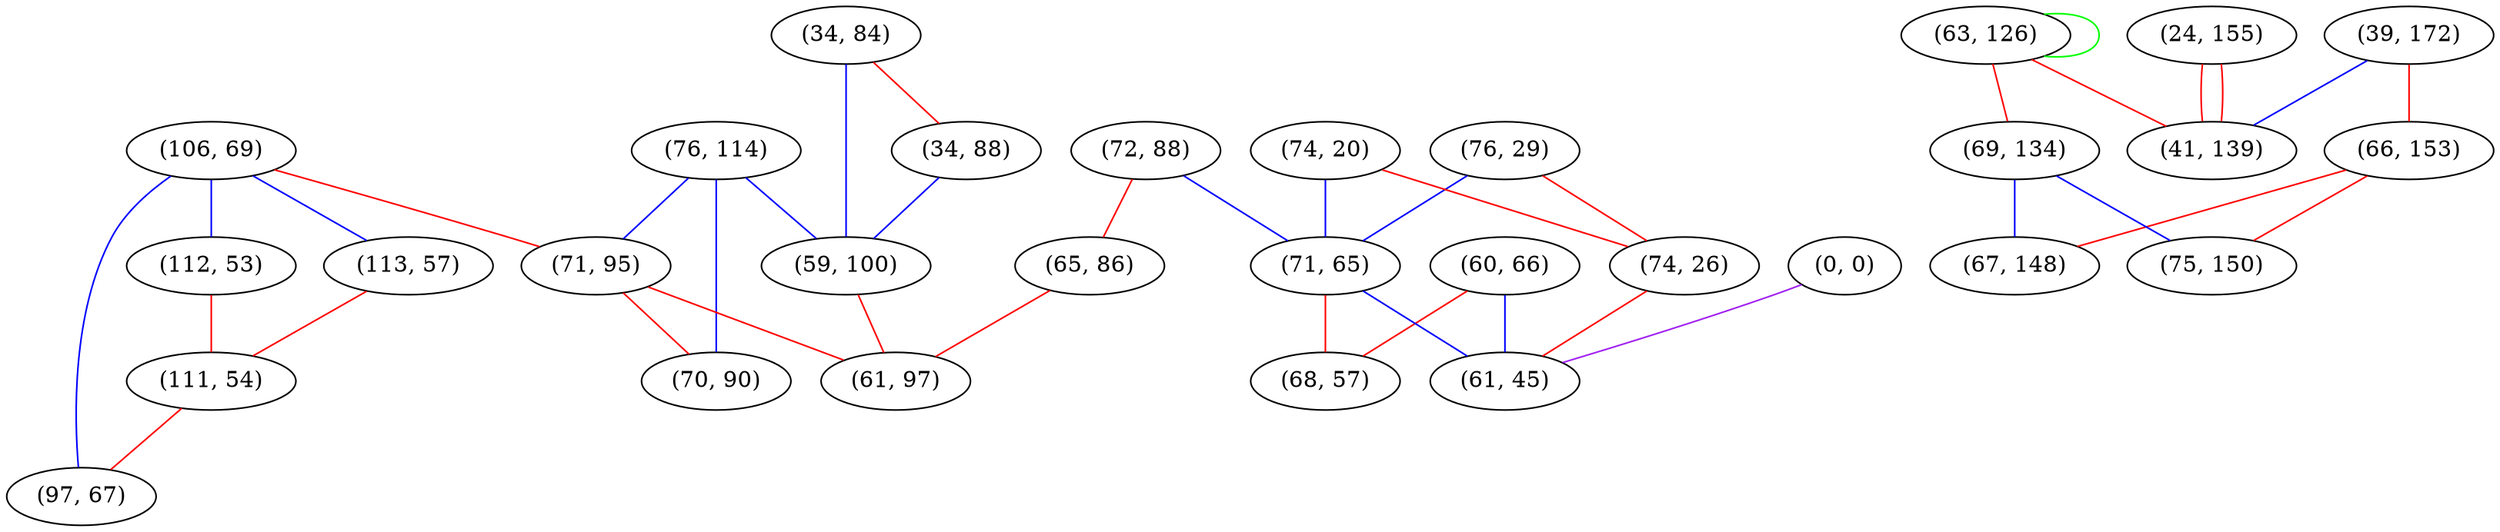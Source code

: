 graph "" {
"(106, 69)";
"(60, 66)";
"(112, 53)";
"(113, 57)";
"(76, 29)";
"(63, 126)";
"(72, 88)";
"(76, 114)";
"(24, 155)";
"(34, 84)";
"(39, 172)";
"(74, 20)";
"(66, 153)";
"(34, 88)";
"(111, 54)";
"(0, 0)";
"(71, 65)";
"(69, 134)";
"(41, 139)";
"(59, 100)";
"(71, 95)";
"(74, 26)";
"(70, 90)";
"(65, 86)";
"(67, 148)";
"(97, 67)";
"(75, 150)";
"(61, 97)";
"(68, 57)";
"(61, 45)";
"(106, 69)" -- "(97, 67)"  [color=blue, key=0, weight=3];
"(106, 69)" -- "(112, 53)"  [color=blue, key=0, weight=3];
"(106, 69)" -- "(71, 95)"  [color=red, key=0, weight=1];
"(106, 69)" -- "(113, 57)"  [color=blue, key=0, weight=3];
"(60, 66)" -- "(68, 57)"  [color=red, key=0, weight=1];
"(60, 66)" -- "(61, 45)"  [color=blue, key=0, weight=3];
"(112, 53)" -- "(111, 54)"  [color=red, key=0, weight=1];
"(113, 57)" -- "(111, 54)"  [color=red, key=0, weight=1];
"(76, 29)" -- "(71, 65)"  [color=blue, key=0, weight=3];
"(76, 29)" -- "(74, 26)"  [color=red, key=0, weight=1];
"(63, 126)" -- "(69, 134)"  [color=red, key=0, weight=1];
"(63, 126)" -- "(63, 126)"  [color=green, key=0, weight=2];
"(63, 126)" -- "(41, 139)"  [color=red, key=0, weight=1];
"(72, 88)" -- "(65, 86)"  [color=red, key=0, weight=1];
"(72, 88)" -- "(71, 65)"  [color=blue, key=0, weight=3];
"(76, 114)" -- "(70, 90)"  [color=blue, key=0, weight=3];
"(76, 114)" -- "(59, 100)"  [color=blue, key=0, weight=3];
"(76, 114)" -- "(71, 95)"  [color=blue, key=0, weight=3];
"(24, 155)" -- "(41, 139)"  [color=red, key=0, weight=1];
"(24, 155)" -- "(41, 139)"  [color=red, key=1, weight=1];
"(34, 84)" -- "(34, 88)"  [color=red, key=0, weight=1];
"(34, 84)" -- "(59, 100)"  [color=blue, key=0, weight=3];
"(39, 172)" -- "(41, 139)"  [color=blue, key=0, weight=3];
"(39, 172)" -- "(66, 153)"  [color=red, key=0, weight=1];
"(74, 20)" -- "(71, 65)"  [color=blue, key=0, weight=3];
"(74, 20)" -- "(74, 26)"  [color=red, key=0, weight=1];
"(66, 153)" -- "(67, 148)"  [color=red, key=0, weight=1];
"(66, 153)" -- "(75, 150)"  [color=red, key=0, weight=1];
"(34, 88)" -- "(59, 100)"  [color=blue, key=0, weight=3];
"(111, 54)" -- "(97, 67)"  [color=red, key=0, weight=1];
"(0, 0)" -- "(61, 45)"  [color=purple, key=0, weight=4];
"(71, 65)" -- "(68, 57)"  [color=red, key=0, weight=1];
"(71, 65)" -- "(61, 45)"  [color=blue, key=0, weight=3];
"(69, 134)" -- "(67, 148)"  [color=blue, key=0, weight=3];
"(69, 134)" -- "(75, 150)"  [color=blue, key=0, weight=3];
"(59, 100)" -- "(61, 97)"  [color=red, key=0, weight=1];
"(71, 95)" -- "(61, 97)"  [color=red, key=0, weight=1];
"(71, 95)" -- "(70, 90)"  [color=red, key=0, weight=1];
"(74, 26)" -- "(61, 45)"  [color=red, key=0, weight=1];
"(65, 86)" -- "(61, 97)"  [color=red, key=0, weight=1];
}
